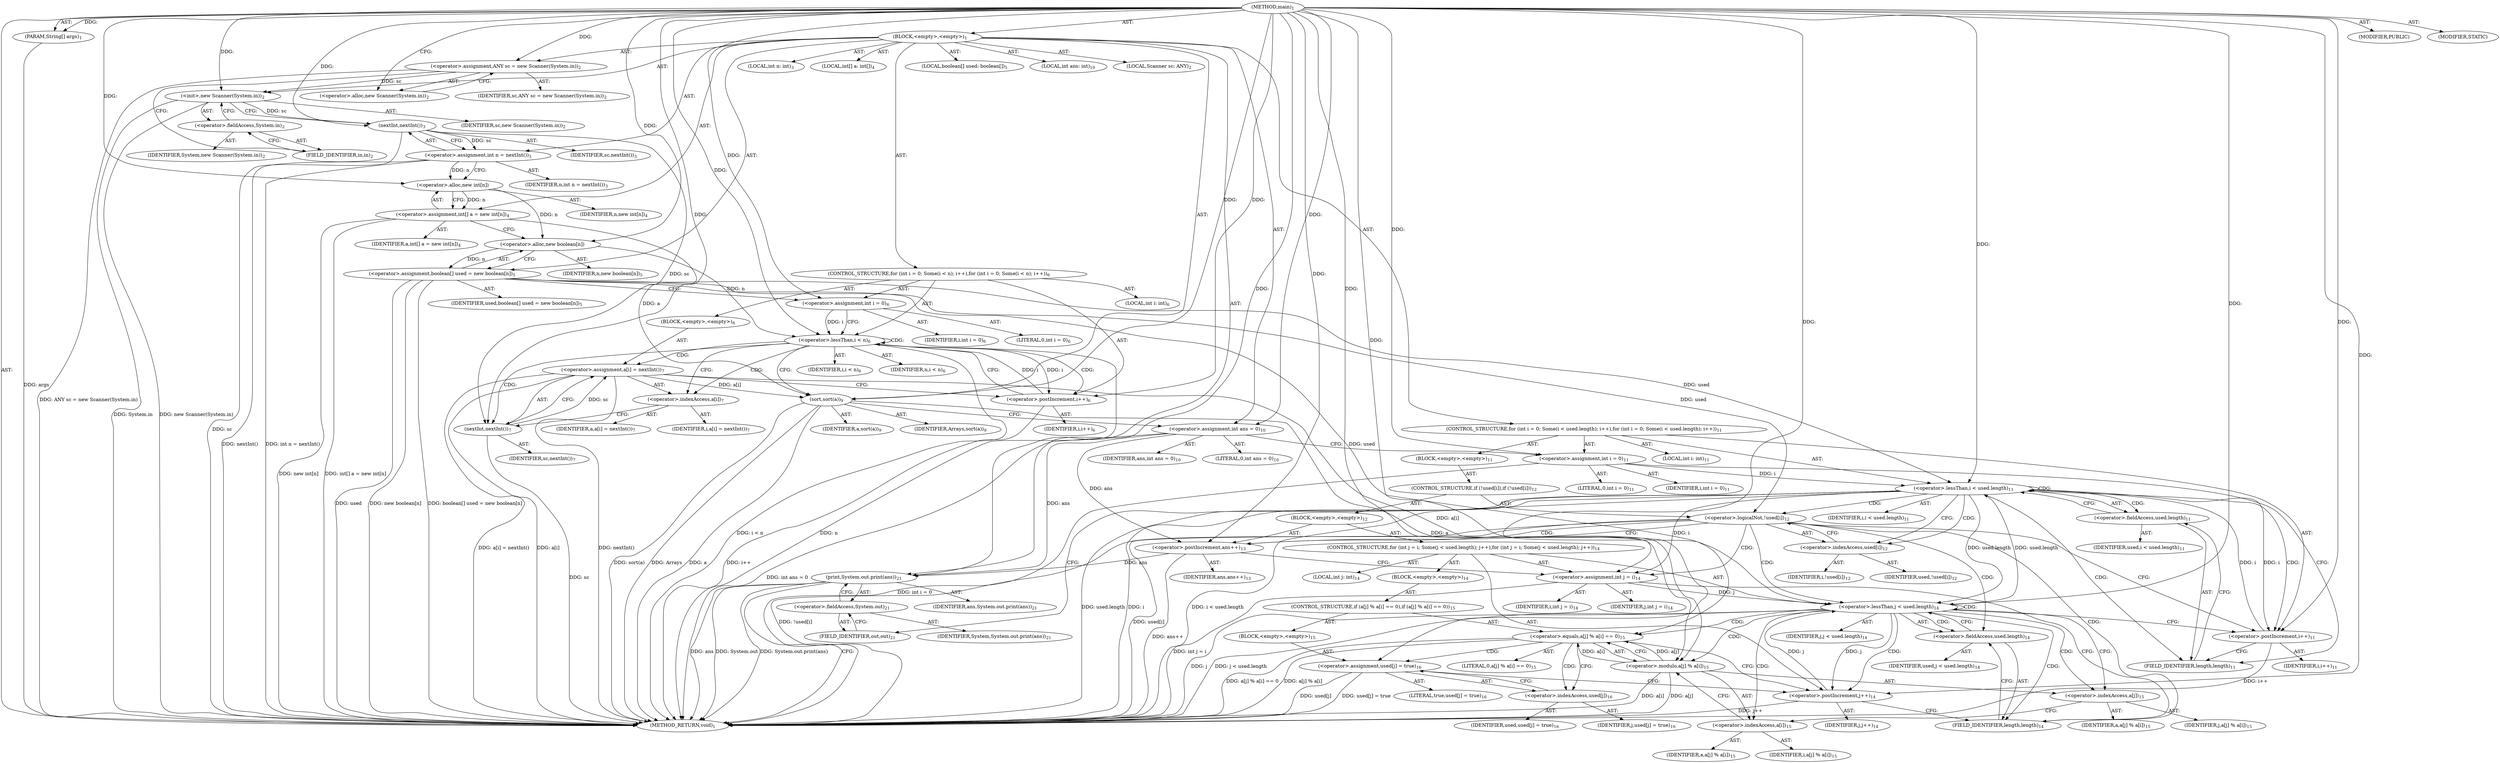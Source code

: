 digraph "main" {  
"19" [label = <(METHOD,main)<SUB>1</SUB>> ]
"20" [label = <(PARAM,String[] args)<SUB>1</SUB>> ]
"21" [label = <(BLOCK,&lt;empty&gt;,&lt;empty&gt;)<SUB>1</SUB>> ]
"4" [label = <(LOCAL,Scanner sc: ANY)<SUB>2</SUB>> ]
"22" [label = <(&lt;operator&gt;.assignment,ANY sc = new Scanner(System.in))<SUB>2</SUB>> ]
"23" [label = <(IDENTIFIER,sc,ANY sc = new Scanner(System.in))<SUB>2</SUB>> ]
"24" [label = <(&lt;operator&gt;.alloc,new Scanner(System.in))<SUB>2</SUB>> ]
"25" [label = <(&lt;init&gt;,new Scanner(System.in))<SUB>2</SUB>> ]
"3" [label = <(IDENTIFIER,sc,new Scanner(System.in))<SUB>2</SUB>> ]
"26" [label = <(&lt;operator&gt;.fieldAccess,System.in)<SUB>2</SUB>> ]
"27" [label = <(IDENTIFIER,System,new Scanner(System.in))<SUB>2</SUB>> ]
"28" [label = <(FIELD_IDENTIFIER,in,in)<SUB>2</SUB>> ]
"29" [label = <(LOCAL,int n: int)<SUB>3</SUB>> ]
"30" [label = <(&lt;operator&gt;.assignment,int n = nextInt())<SUB>3</SUB>> ]
"31" [label = <(IDENTIFIER,n,int n = nextInt())<SUB>3</SUB>> ]
"32" [label = <(nextInt,nextInt())<SUB>3</SUB>> ]
"33" [label = <(IDENTIFIER,sc,nextInt())<SUB>3</SUB>> ]
"34" [label = <(LOCAL,int[] a: int[])<SUB>4</SUB>> ]
"35" [label = <(&lt;operator&gt;.assignment,int[] a = new int[n])<SUB>4</SUB>> ]
"36" [label = <(IDENTIFIER,a,int[] a = new int[n])<SUB>4</SUB>> ]
"37" [label = <(&lt;operator&gt;.alloc,new int[n])> ]
"38" [label = <(IDENTIFIER,n,new int[n])<SUB>4</SUB>> ]
"39" [label = <(LOCAL,boolean[] used: boolean[])<SUB>5</SUB>> ]
"40" [label = <(&lt;operator&gt;.assignment,boolean[] used = new boolean[n])<SUB>5</SUB>> ]
"41" [label = <(IDENTIFIER,used,boolean[] used = new boolean[n])<SUB>5</SUB>> ]
"42" [label = <(&lt;operator&gt;.alloc,new boolean[n])> ]
"43" [label = <(IDENTIFIER,n,new boolean[n])<SUB>5</SUB>> ]
"44" [label = <(CONTROL_STRUCTURE,for (int i = 0; Some(i &lt; n); i++),for (int i = 0; Some(i &lt; n); i++))<SUB>6</SUB>> ]
"45" [label = <(LOCAL,int i: int)<SUB>6</SUB>> ]
"46" [label = <(&lt;operator&gt;.assignment,int i = 0)<SUB>6</SUB>> ]
"47" [label = <(IDENTIFIER,i,int i = 0)<SUB>6</SUB>> ]
"48" [label = <(LITERAL,0,int i = 0)<SUB>6</SUB>> ]
"49" [label = <(&lt;operator&gt;.lessThan,i &lt; n)<SUB>6</SUB>> ]
"50" [label = <(IDENTIFIER,i,i &lt; n)<SUB>6</SUB>> ]
"51" [label = <(IDENTIFIER,n,i &lt; n)<SUB>6</SUB>> ]
"52" [label = <(&lt;operator&gt;.postIncrement,i++)<SUB>6</SUB>> ]
"53" [label = <(IDENTIFIER,i,i++)<SUB>6</SUB>> ]
"54" [label = <(BLOCK,&lt;empty&gt;,&lt;empty&gt;)<SUB>6</SUB>> ]
"55" [label = <(&lt;operator&gt;.assignment,a[i] = nextInt())<SUB>7</SUB>> ]
"56" [label = <(&lt;operator&gt;.indexAccess,a[i])<SUB>7</SUB>> ]
"57" [label = <(IDENTIFIER,a,a[i] = nextInt())<SUB>7</SUB>> ]
"58" [label = <(IDENTIFIER,i,a[i] = nextInt())<SUB>7</SUB>> ]
"59" [label = <(nextInt,nextInt())<SUB>7</SUB>> ]
"60" [label = <(IDENTIFIER,sc,nextInt())<SUB>7</SUB>> ]
"61" [label = <(sort,sort(a))<SUB>9</SUB>> ]
"62" [label = <(IDENTIFIER,Arrays,sort(a))<SUB>9</SUB>> ]
"63" [label = <(IDENTIFIER,a,sort(a))<SUB>9</SUB>> ]
"64" [label = <(LOCAL,int ans: int)<SUB>10</SUB>> ]
"65" [label = <(&lt;operator&gt;.assignment,int ans = 0)<SUB>10</SUB>> ]
"66" [label = <(IDENTIFIER,ans,int ans = 0)<SUB>10</SUB>> ]
"67" [label = <(LITERAL,0,int ans = 0)<SUB>10</SUB>> ]
"68" [label = <(CONTROL_STRUCTURE,for (int i = 0; Some(i &lt; used.length); i++),for (int i = 0; Some(i &lt; used.length); i++))<SUB>11</SUB>> ]
"69" [label = <(LOCAL,int i: int)<SUB>11</SUB>> ]
"70" [label = <(&lt;operator&gt;.assignment,int i = 0)<SUB>11</SUB>> ]
"71" [label = <(IDENTIFIER,i,int i = 0)<SUB>11</SUB>> ]
"72" [label = <(LITERAL,0,int i = 0)<SUB>11</SUB>> ]
"73" [label = <(&lt;operator&gt;.lessThan,i &lt; used.length)<SUB>11</SUB>> ]
"74" [label = <(IDENTIFIER,i,i &lt; used.length)<SUB>11</SUB>> ]
"75" [label = <(&lt;operator&gt;.fieldAccess,used.length)<SUB>11</SUB>> ]
"76" [label = <(IDENTIFIER,used,i &lt; used.length)<SUB>11</SUB>> ]
"77" [label = <(FIELD_IDENTIFIER,length,length)<SUB>11</SUB>> ]
"78" [label = <(&lt;operator&gt;.postIncrement,i++)<SUB>11</SUB>> ]
"79" [label = <(IDENTIFIER,i,i++)<SUB>11</SUB>> ]
"80" [label = <(BLOCK,&lt;empty&gt;,&lt;empty&gt;)<SUB>11</SUB>> ]
"81" [label = <(CONTROL_STRUCTURE,if (!used[i]),if (!used[i]))<SUB>12</SUB>> ]
"82" [label = <(&lt;operator&gt;.logicalNot,!used[i])<SUB>12</SUB>> ]
"83" [label = <(&lt;operator&gt;.indexAccess,used[i])<SUB>12</SUB>> ]
"84" [label = <(IDENTIFIER,used,!used[i])<SUB>12</SUB>> ]
"85" [label = <(IDENTIFIER,i,!used[i])<SUB>12</SUB>> ]
"86" [label = <(BLOCK,&lt;empty&gt;,&lt;empty&gt;)<SUB>12</SUB>> ]
"87" [label = <(&lt;operator&gt;.postIncrement,ans++)<SUB>13</SUB>> ]
"88" [label = <(IDENTIFIER,ans,ans++)<SUB>13</SUB>> ]
"89" [label = <(CONTROL_STRUCTURE,for (int j = i; Some(j &lt; used.length); j++),for (int j = i; Some(j &lt; used.length); j++))<SUB>14</SUB>> ]
"90" [label = <(LOCAL,int j: int)<SUB>14</SUB>> ]
"91" [label = <(&lt;operator&gt;.assignment,int j = i)<SUB>14</SUB>> ]
"92" [label = <(IDENTIFIER,j,int j = i)<SUB>14</SUB>> ]
"93" [label = <(IDENTIFIER,i,int j = i)<SUB>14</SUB>> ]
"94" [label = <(&lt;operator&gt;.lessThan,j &lt; used.length)<SUB>14</SUB>> ]
"95" [label = <(IDENTIFIER,j,j &lt; used.length)<SUB>14</SUB>> ]
"96" [label = <(&lt;operator&gt;.fieldAccess,used.length)<SUB>14</SUB>> ]
"97" [label = <(IDENTIFIER,used,j &lt; used.length)<SUB>14</SUB>> ]
"98" [label = <(FIELD_IDENTIFIER,length,length)<SUB>14</SUB>> ]
"99" [label = <(&lt;operator&gt;.postIncrement,j++)<SUB>14</SUB>> ]
"100" [label = <(IDENTIFIER,j,j++)<SUB>14</SUB>> ]
"101" [label = <(BLOCK,&lt;empty&gt;,&lt;empty&gt;)<SUB>14</SUB>> ]
"102" [label = <(CONTROL_STRUCTURE,if (a[j] % a[i] == 0),if (a[j] % a[i] == 0))<SUB>15</SUB>> ]
"103" [label = <(&lt;operator&gt;.equals,a[j] % a[i] == 0)<SUB>15</SUB>> ]
"104" [label = <(&lt;operator&gt;.modulo,a[j] % a[i])<SUB>15</SUB>> ]
"105" [label = <(&lt;operator&gt;.indexAccess,a[j])<SUB>15</SUB>> ]
"106" [label = <(IDENTIFIER,a,a[j] % a[i])<SUB>15</SUB>> ]
"107" [label = <(IDENTIFIER,j,a[j] % a[i])<SUB>15</SUB>> ]
"108" [label = <(&lt;operator&gt;.indexAccess,a[i])<SUB>15</SUB>> ]
"109" [label = <(IDENTIFIER,a,a[j] % a[i])<SUB>15</SUB>> ]
"110" [label = <(IDENTIFIER,i,a[j] % a[i])<SUB>15</SUB>> ]
"111" [label = <(LITERAL,0,a[j] % a[i] == 0)<SUB>15</SUB>> ]
"112" [label = <(BLOCK,&lt;empty&gt;,&lt;empty&gt;)<SUB>15</SUB>> ]
"113" [label = <(&lt;operator&gt;.assignment,used[j] = true)<SUB>16</SUB>> ]
"114" [label = <(&lt;operator&gt;.indexAccess,used[j])<SUB>16</SUB>> ]
"115" [label = <(IDENTIFIER,used,used[j] = true)<SUB>16</SUB>> ]
"116" [label = <(IDENTIFIER,j,used[j] = true)<SUB>16</SUB>> ]
"117" [label = <(LITERAL,true,used[j] = true)<SUB>16</SUB>> ]
"118" [label = <(print,System.out.print(ans))<SUB>21</SUB>> ]
"119" [label = <(&lt;operator&gt;.fieldAccess,System.out)<SUB>21</SUB>> ]
"120" [label = <(IDENTIFIER,System,System.out.print(ans))<SUB>21</SUB>> ]
"121" [label = <(FIELD_IDENTIFIER,out,out)<SUB>21</SUB>> ]
"122" [label = <(IDENTIFIER,ans,System.out.print(ans))<SUB>21</SUB>> ]
"123" [label = <(MODIFIER,PUBLIC)> ]
"124" [label = <(MODIFIER,STATIC)> ]
"125" [label = <(METHOD_RETURN,void)<SUB>1</SUB>> ]
  "19" -> "20"  [ label = "AST: "] 
  "19" -> "21"  [ label = "AST: "] 
  "19" -> "123"  [ label = "AST: "] 
  "19" -> "124"  [ label = "AST: "] 
  "19" -> "125"  [ label = "AST: "] 
  "21" -> "4"  [ label = "AST: "] 
  "21" -> "22"  [ label = "AST: "] 
  "21" -> "25"  [ label = "AST: "] 
  "21" -> "29"  [ label = "AST: "] 
  "21" -> "30"  [ label = "AST: "] 
  "21" -> "34"  [ label = "AST: "] 
  "21" -> "35"  [ label = "AST: "] 
  "21" -> "39"  [ label = "AST: "] 
  "21" -> "40"  [ label = "AST: "] 
  "21" -> "44"  [ label = "AST: "] 
  "21" -> "61"  [ label = "AST: "] 
  "21" -> "64"  [ label = "AST: "] 
  "21" -> "65"  [ label = "AST: "] 
  "21" -> "68"  [ label = "AST: "] 
  "21" -> "118"  [ label = "AST: "] 
  "22" -> "23"  [ label = "AST: "] 
  "22" -> "24"  [ label = "AST: "] 
  "25" -> "3"  [ label = "AST: "] 
  "25" -> "26"  [ label = "AST: "] 
  "26" -> "27"  [ label = "AST: "] 
  "26" -> "28"  [ label = "AST: "] 
  "30" -> "31"  [ label = "AST: "] 
  "30" -> "32"  [ label = "AST: "] 
  "32" -> "33"  [ label = "AST: "] 
  "35" -> "36"  [ label = "AST: "] 
  "35" -> "37"  [ label = "AST: "] 
  "37" -> "38"  [ label = "AST: "] 
  "40" -> "41"  [ label = "AST: "] 
  "40" -> "42"  [ label = "AST: "] 
  "42" -> "43"  [ label = "AST: "] 
  "44" -> "45"  [ label = "AST: "] 
  "44" -> "46"  [ label = "AST: "] 
  "44" -> "49"  [ label = "AST: "] 
  "44" -> "52"  [ label = "AST: "] 
  "44" -> "54"  [ label = "AST: "] 
  "46" -> "47"  [ label = "AST: "] 
  "46" -> "48"  [ label = "AST: "] 
  "49" -> "50"  [ label = "AST: "] 
  "49" -> "51"  [ label = "AST: "] 
  "52" -> "53"  [ label = "AST: "] 
  "54" -> "55"  [ label = "AST: "] 
  "55" -> "56"  [ label = "AST: "] 
  "55" -> "59"  [ label = "AST: "] 
  "56" -> "57"  [ label = "AST: "] 
  "56" -> "58"  [ label = "AST: "] 
  "59" -> "60"  [ label = "AST: "] 
  "61" -> "62"  [ label = "AST: "] 
  "61" -> "63"  [ label = "AST: "] 
  "65" -> "66"  [ label = "AST: "] 
  "65" -> "67"  [ label = "AST: "] 
  "68" -> "69"  [ label = "AST: "] 
  "68" -> "70"  [ label = "AST: "] 
  "68" -> "73"  [ label = "AST: "] 
  "68" -> "78"  [ label = "AST: "] 
  "68" -> "80"  [ label = "AST: "] 
  "70" -> "71"  [ label = "AST: "] 
  "70" -> "72"  [ label = "AST: "] 
  "73" -> "74"  [ label = "AST: "] 
  "73" -> "75"  [ label = "AST: "] 
  "75" -> "76"  [ label = "AST: "] 
  "75" -> "77"  [ label = "AST: "] 
  "78" -> "79"  [ label = "AST: "] 
  "80" -> "81"  [ label = "AST: "] 
  "81" -> "82"  [ label = "AST: "] 
  "81" -> "86"  [ label = "AST: "] 
  "82" -> "83"  [ label = "AST: "] 
  "83" -> "84"  [ label = "AST: "] 
  "83" -> "85"  [ label = "AST: "] 
  "86" -> "87"  [ label = "AST: "] 
  "86" -> "89"  [ label = "AST: "] 
  "87" -> "88"  [ label = "AST: "] 
  "89" -> "90"  [ label = "AST: "] 
  "89" -> "91"  [ label = "AST: "] 
  "89" -> "94"  [ label = "AST: "] 
  "89" -> "99"  [ label = "AST: "] 
  "89" -> "101"  [ label = "AST: "] 
  "91" -> "92"  [ label = "AST: "] 
  "91" -> "93"  [ label = "AST: "] 
  "94" -> "95"  [ label = "AST: "] 
  "94" -> "96"  [ label = "AST: "] 
  "96" -> "97"  [ label = "AST: "] 
  "96" -> "98"  [ label = "AST: "] 
  "99" -> "100"  [ label = "AST: "] 
  "101" -> "102"  [ label = "AST: "] 
  "102" -> "103"  [ label = "AST: "] 
  "102" -> "112"  [ label = "AST: "] 
  "103" -> "104"  [ label = "AST: "] 
  "103" -> "111"  [ label = "AST: "] 
  "104" -> "105"  [ label = "AST: "] 
  "104" -> "108"  [ label = "AST: "] 
  "105" -> "106"  [ label = "AST: "] 
  "105" -> "107"  [ label = "AST: "] 
  "108" -> "109"  [ label = "AST: "] 
  "108" -> "110"  [ label = "AST: "] 
  "112" -> "113"  [ label = "AST: "] 
  "113" -> "114"  [ label = "AST: "] 
  "113" -> "117"  [ label = "AST: "] 
  "114" -> "115"  [ label = "AST: "] 
  "114" -> "116"  [ label = "AST: "] 
  "118" -> "119"  [ label = "AST: "] 
  "118" -> "122"  [ label = "AST: "] 
  "119" -> "120"  [ label = "AST: "] 
  "119" -> "121"  [ label = "AST: "] 
  "22" -> "28"  [ label = "CFG: "] 
  "25" -> "32"  [ label = "CFG: "] 
  "30" -> "37"  [ label = "CFG: "] 
  "35" -> "42"  [ label = "CFG: "] 
  "40" -> "46"  [ label = "CFG: "] 
  "61" -> "65"  [ label = "CFG: "] 
  "65" -> "70"  [ label = "CFG: "] 
  "118" -> "125"  [ label = "CFG: "] 
  "24" -> "22"  [ label = "CFG: "] 
  "26" -> "25"  [ label = "CFG: "] 
  "32" -> "30"  [ label = "CFG: "] 
  "37" -> "35"  [ label = "CFG: "] 
  "42" -> "40"  [ label = "CFG: "] 
  "46" -> "49"  [ label = "CFG: "] 
  "49" -> "56"  [ label = "CFG: "] 
  "49" -> "61"  [ label = "CFG: "] 
  "52" -> "49"  [ label = "CFG: "] 
  "70" -> "77"  [ label = "CFG: "] 
  "73" -> "83"  [ label = "CFG: "] 
  "73" -> "121"  [ label = "CFG: "] 
  "78" -> "77"  [ label = "CFG: "] 
  "119" -> "118"  [ label = "CFG: "] 
  "28" -> "26"  [ label = "CFG: "] 
  "55" -> "52"  [ label = "CFG: "] 
  "75" -> "73"  [ label = "CFG: "] 
  "121" -> "119"  [ label = "CFG: "] 
  "56" -> "59"  [ label = "CFG: "] 
  "59" -> "55"  [ label = "CFG: "] 
  "77" -> "75"  [ label = "CFG: "] 
  "82" -> "87"  [ label = "CFG: "] 
  "82" -> "78"  [ label = "CFG: "] 
  "83" -> "82"  [ label = "CFG: "] 
  "87" -> "91"  [ label = "CFG: "] 
  "91" -> "98"  [ label = "CFG: "] 
  "94" -> "105"  [ label = "CFG: "] 
  "94" -> "78"  [ label = "CFG: "] 
  "99" -> "98"  [ label = "CFG: "] 
  "96" -> "94"  [ label = "CFG: "] 
  "98" -> "96"  [ label = "CFG: "] 
  "103" -> "114"  [ label = "CFG: "] 
  "103" -> "99"  [ label = "CFG: "] 
  "104" -> "103"  [ label = "CFG: "] 
  "113" -> "99"  [ label = "CFG: "] 
  "105" -> "108"  [ label = "CFG: "] 
  "108" -> "104"  [ label = "CFG: "] 
  "114" -> "113"  [ label = "CFG: "] 
  "19" -> "24"  [ label = "CFG: "] 
  "20" -> "125"  [ label = "DDG: args"] 
  "22" -> "125"  [ label = "DDG: ANY sc = new Scanner(System.in)"] 
  "25" -> "125"  [ label = "DDG: System.in"] 
  "25" -> "125"  [ label = "DDG: new Scanner(System.in)"] 
  "32" -> "125"  [ label = "DDG: sc"] 
  "30" -> "125"  [ label = "DDG: nextInt()"] 
  "30" -> "125"  [ label = "DDG: int n = nextInt()"] 
  "35" -> "125"  [ label = "DDG: new int[n]"] 
  "35" -> "125"  [ label = "DDG: int[] a = new int[n]"] 
  "40" -> "125"  [ label = "DDG: used"] 
  "40" -> "125"  [ label = "DDG: new boolean[n]"] 
  "40" -> "125"  [ label = "DDG: boolean[] used = new boolean[n]"] 
  "49" -> "125"  [ label = "DDG: n"] 
  "49" -> "125"  [ label = "DDG: i &lt; n"] 
  "61" -> "125"  [ label = "DDG: a"] 
  "61" -> "125"  [ label = "DDG: sort(a)"] 
  "65" -> "125"  [ label = "DDG: int ans = 0"] 
  "70" -> "125"  [ label = "DDG: int i = 0"] 
  "73" -> "125"  [ label = "DDG: i"] 
  "73" -> "125"  [ label = "DDG: used.length"] 
  "73" -> "125"  [ label = "DDG: i &lt; used.length"] 
  "118" -> "125"  [ label = "DDG: System.out"] 
  "118" -> "125"  [ label = "DDG: ans"] 
  "118" -> "125"  [ label = "DDG: System.out.print(ans)"] 
  "82" -> "125"  [ label = "DDG: used[i]"] 
  "82" -> "125"  [ label = "DDG: !used[i]"] 
  "87" -> "125"  [ label = "DDG: ans++"] 
  "91" -> "125"  [ label = "DDG: int j = i"] 
  "94" -> "125"  [ label = "DDG: j"] 
  "94" -> "125"  [ label = "DDG: j &lt; used.length"] 
  "78" -> "125"  [ label = "DDG: i++"] 
  "104" -> "125"  [ label = "DDG: a[j]"] 
  "104" -> "125"  [ label = "DDG: a[i]"] 
  "103" -> "125"  [ label = "DDG: a[j] % a[i]"] 
  "103" -> "125"  [ label = "DDG: a[j] % a[i] == 0"] 
  "113" -> "125"  [ label = "DDG: used[j]"] 
  "113" -> "125"  [ label = "DDG: used[j] = true"] 
  "99" -> "125"  [ label = "DDG: j++"] 
  "55" -> "125"  [ label = "DDG: a[i]"] 
  "59" -> "125"  [ label = "DDG: sc"] 
  "55" -> "125"  [ label = "DDG: nextInt()"] 
  "55" -> "125"  [ label = "DDG: a[i] = nextInt()"] 
  "52" -> "125"  [ label = "DDG: i++"] 
  "61" -> "125"  [ label = "DDG: Arrays"] 
  "19" -> "20"  [ label = "DDG: "] 
  "19" -> "22"  [ label = "DDG: "] 
  "32" -> "30"  [ label = "DDG: sc"] 
  "37" -> "35"  [ label = "DDG: n"] 
  "42" -> "40"  [ label = "DDG: n"] 
  "19" -> "65"  [ label = "DDG: "] 
  "22" -> "25"  [ label = "DDG: sc"] 
  "19" -> "25"  [ label = "DDG: "] 
  "19" -> "46"  [ label = "DDG: "] 
  "19" -> "61"  [ label = "DDG: "] 
  "35" -> "61"  [ label = "DDG: a"] 
  "55" -> "61"  [ label = "DDG: a[i]"] 
  "19" -> "70"  [ label = "DDG: "] 
  "65" -> "118"  [ label = "DDG: ans"] 
  "87" -> "118"  [ label = "DDG: ans"] 
  "19" -> "118"  [ label = "DDG: "] 
  "25" -> "32"  [ label = "DDG: sc"] 
  "19" -> "32"  [ label = "DDG: "] 
  "30" -> "37"  [ label = "DDG: n"] 
  "19" -> "37"  [ label = "DDG: "] 
  "37" -> "42"  [ label = "DDG: n"] 
  "19" -> "42"  [ label = "DDG: "] 
  "46" -> "49"  [ label = "DDG: i"] 
  "52" -> "49"  [ label = "DDG: i"] 
  "19" -> "49"  [ label = "DDG: "] 
  "42" -> "49"  [ label = "DDG: n"] 
  "49" -> "52"  [ label = "DDG: i"] 
  "19" -> "52"  [ label = "DDG: "] 
  "59" -> "55"  [ label = "DDG: sc"] 
  "70" -> "73"  [ label = "DDG: i"] 
  "78" -> "73"  [ label = "DDG: i"] 
  "19" -> "73"  [ label = "DDG: "] 
  "40" -> "73"  [ label = "DDG: used"] 
  "94" -> "73"  [ label = "DDG: used.length"] 
  "73" -> "78"  [ label = "DDG: i"] 
  "19" -> "78"  [ label = "DDG: "] 
  "32" -> "59"  [ label = "DDG: sc"] 
  "19" -> "59"  [ label = "DDG: "] 
  "40" -> "82"  [ label = "DDG: used"] 
  "65" -> "87"  [ label = "DDG: ans"] 
  "19" -> "87"  [ label = "DDG: "] 
  "73" -> "91"  [ label = "DDG: i"] 
  "19" -> "91"  [ label = "DDG: "] 
  "91" -> "94"  [ label = "DDG: j"] 
  "99" -> "94"  [ label = "DDG: j"] 
  "19" -> "94"  [ label = "DDG: "] 
  "40" -> "94"  [ label = "DDG: used"] 
  "73" -> "94"  [ label = "DDG: used.length"] 
  "94" -> "99"  [ label = "DDG: j"] 
  "19" -> "99"  [ label = "DDG: "] 
  "104" -> "103"  [ label = "DDG: a[j]"] 
  "104" -> "103"  [ label = "DDG: a[i]"] 
  "19" -> "103"  [ label = "DDG: "] 
  "19" -> "113"  [ label = "DDG: "] 
  "61" -> "104"  [ label = "DDG: a"] 
  "55" -> "104"  [ label = "DDG: a[i]"] 
  "49" -> "49"  [ label = "CDG: "] 
  "49" -> "52"  [ label = "CDG: "] 
  "49" -> "56"  [ label = "CDG: "] 
  "49" -> "59"  [ label = "CDG: "] 
  "49" -> "55"  [ label = "CDG: "] 
  "73" -> "73"  [ label = "CDG: "] 
  "73" -> "77"  [ label = "CDG: "] 
  "73" -> "75"  [ label = "CDG: "] 
  "73" -> "82"  [ label = "CDG: "] 
  "73" -> "83"  [ label = "CDG: "] 
  "73" -> "78"  [ label = "CDG: "] 
  "82" -> "94"  [ label = "CDG: "] 
  "82" -> "96"  [ label = "CDG: "] 
  "82" -> "98"  [ label = "CDG: "] 
  "82" -> "87"  [ label = "CDG: "] 
  "82" -> "91"  [ label = "CDG: "] 
  "94" -> "94"  [ label = "CDG: "] 
  "94" -> "96"  [ label = "CDG: "] 
  "94" -> "98"  [ label = "CDG: "] 
  "94" -> "99"  [ label = "CDG: "] 
  "94" -> "103"  [ label = "CDG: "] 
  "94" -> "104"  [ label = "CDG: "] 
  "94" -> "105"  [ label = "CDG: "] 
  "94" -> "108"  [ label = "CDG: "] 
  "103" -> "113"  [ label = "CDG: "] 
  "103" -> "114"  [ label = "CDG: "] 
}
